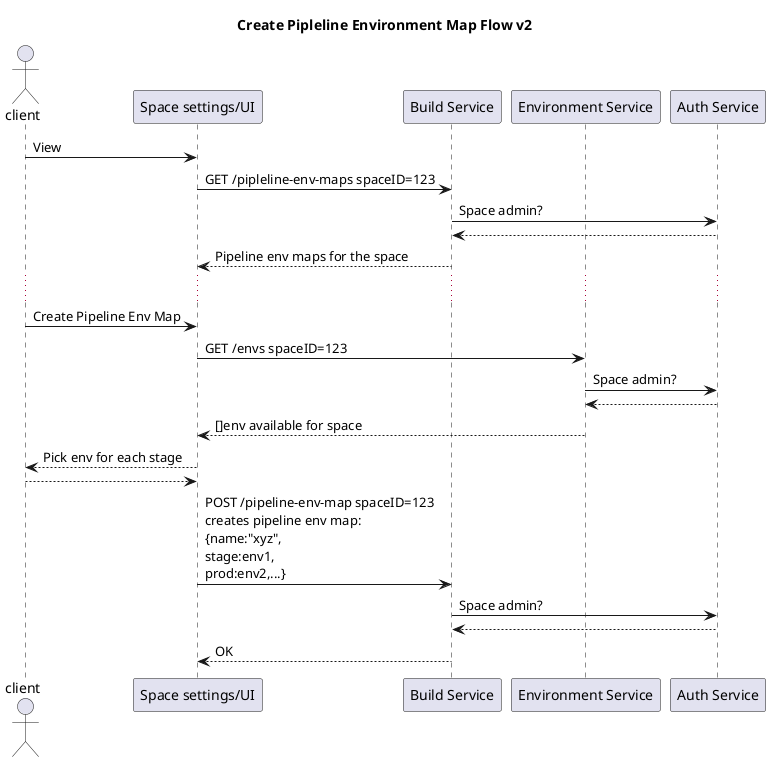 @startuml
actor client

participant "Space settings/UI" as ui
participant "Build Service" as bs
participant "Environment Service" as es
participant "Auth Service" as auth

title Create Pipleline Environment Map Flow v2

client->ui:View
ui->bs:GET /pipleline-env-maps spaceID=123
bs->auth:Space admin?
bs<--auth
ui<--bs:Pipeline env maps for the space
...
client->ui:Create Pipeline Env Map
ui->es:GET /envs spaceID=123
es->auth:Space admin?
es<--auth
ui<--es:[]env available for space
client<--ui:Pick env for each stage
client-->ui
ui->bs:POST /pipeline-env-map spaceID=123\ncreates pipeline env map:\n{name:"xyz",\nstage:env1,\nprod:env2,...}
bs->auth:Space admin?
bs<--auth
ui<--bs:OK
@enduml